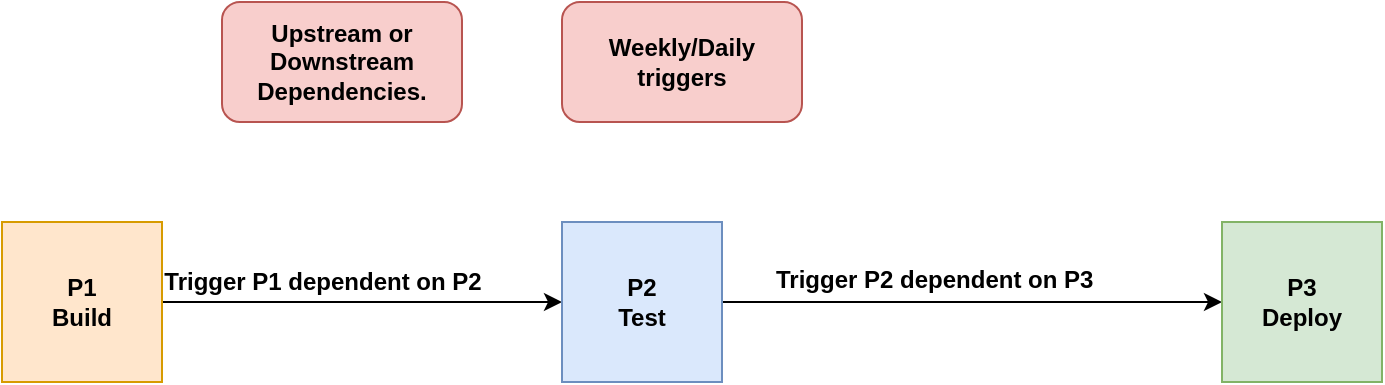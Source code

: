 <mxfile version="14.9.4" type="github">
  <diagram id="Y-60Z_LJQuom28YkshFT" name="Page-1">
    <mxGraphModel dx="1104" dy="596" grid="1" gridSize="10" guides="1" tooltips="1" connect="1" arrows="1" fold="1" page="1" pageScale="1" pageWidth="850" pageHeight="1100" math="0" shadow="0">
      <root>
        <mxCell id="0" />
        <mxCell id="1" parent="0" />
        <mxCell id="qxQWl3rxHaJ_IyMpAFqf-4" style="edgeStyle=orthogonalEdgeStyle;rounded=0;orthogonalLoop=1;jettySize=auto;html=1;exitX=1;exitY=0.5;exitDx=0;exitDy=0;entryX=0;entryY=0.5;entryDx=0;entryDy=0;fontStyle=1" edge="1" parent="1" source="qxQWl3rxHaJ_IyMpAFqf-1" target="qxQWl3rxHaJ_IyMpAFqf-2">
          <mxGeometry relative="1" as="geometry" />
        </mxCell>
        <mxCell id="qxQWl3rxHaJ_IyMpAFqf-1" value="&lt;div&gt;P1&lt;/div&gt;&lt;div&gt;Build&lt;br&gt;&lt;/div&gt;" style="whiteSpace=wrap;html=1;aspect=fixed;fillColor=#ffe6cc;strokeColor=#d79b00;fontStyle=1" vertex="1" parent="1">
          <mxGeometry x="40" y="160" width="80" height="80" as="geometry" />
        </mxCell>
        <mxCell id="qxQWl3rxHaJ_IyMpAFqf-5" style="edgeStyle=orthogonalEdgeStyle;rounded=0;orthogonalLoop=1;jettySize=auto;html=1;exitX=1;exitY=0.5;exitDx=0;exitDy=0;entryX=0;entryY=0.5;entryDx=0;entryDy=0;fontStyle=1" edge="1" parent="1" source="qxQWl3rxHaJ_IyMpAFqf-2" target="qxQWl3rxHaJ_IyMpAFqf-3">
          <mxGeometry relative="1" as="geometry" />
        </mxCell>
        <mxCell id="qxQWl3rxHaJ_IyMpAFqf-2" value="&lt;div&gt;P2&lt;/div&gt;&lt;div&gt;Test&lt;br&gt;&lt;/div&gt;" style="whiteSpace=wrap;html=1;aspect=fixed;fillColor=#dae8fc;strokeColor=#6c8ebf;fontStyle=1" vertex="1" parent="1">
          <mxGeometry x="320" y="160" width="80" height="80" as="geometry" />
        </mxCell>
        <mxCell id="qxQWl3rxHaJ_IyMpAFqf-3" value="&lt;div&gt;P3&lt;/div&gt;&lt;div&gt;Deploy&lt;br&gt;&lt;/div&gt;" style="whiteSpace=wrap;html=1;aspect=fixed;fillColor=#d5e8d4;strokeColor=#82b366;fontStyle=1" vertex="1" parent="1">
          <mxGeometry x="650" y="160" width="80" height="80" as="geometry" />
        </mxCell>
        <mxCell id="qxQWl3rxHaJ_IyMpAFqf-6" value="Trigger P1 dependent on P2" style="text;html=1;align=center;verticalAlign=middle;resizable=0;points=[];autosize=1;strokeColor=none;fontStyle=1" vertex="1" parent="1">
          <mxGeometry x="115" y="180" width="170" height="20" as="geometry" />
        </mxCell>
        <mxCell id="qxQWl3rxHaJ_IyMpAFqf-7" value="Upstream or Downstream Dependencies." style="rounded=1;whiteSpace=wrap;html=1;fillColor=#f8cecc;strokeColor=#b85450;fontStyle=1" vertex="1" parent="1">
          <mxGeometry x="150" y="50" width="120" height="60" as="geometry" />
        </mxCell>
        <mxCell id="qxQWl3rxHaJ_IyMpAFqf-8" value="&lt;div&gt;&lt;b&gt;Trigger P2 dependent on P3&lt;/b&gt;&lt;/div&gt;&lt;div&gt;&lt;b&gt;&lt;br&gt;&lt;/b&gt;&lt;/div&gt;" style="text;whiteSpace=wrap;html=1;" vertex="1" parent="1">
          <mxGeometry x="425" y="175" width="180" height="30" as="geometry" />
        </mxCell>
        <mxCell id="qxQWl3rxHaJ_IyMpAFqf-9" value="Weekly/Daily triggers" style="rounded=1;whiteSpace=wrap;html=1;fillColor=#f8cecc;strokeColor=#b85450;fontStyle=1" vertex="1" parent="1">
          <mxGeometry x="320" y="50" width="120" height="60" as="geometry" />
        </mxCell>
      </root>
    </mxGraphModel>
  </diagram>
</mxfile>
